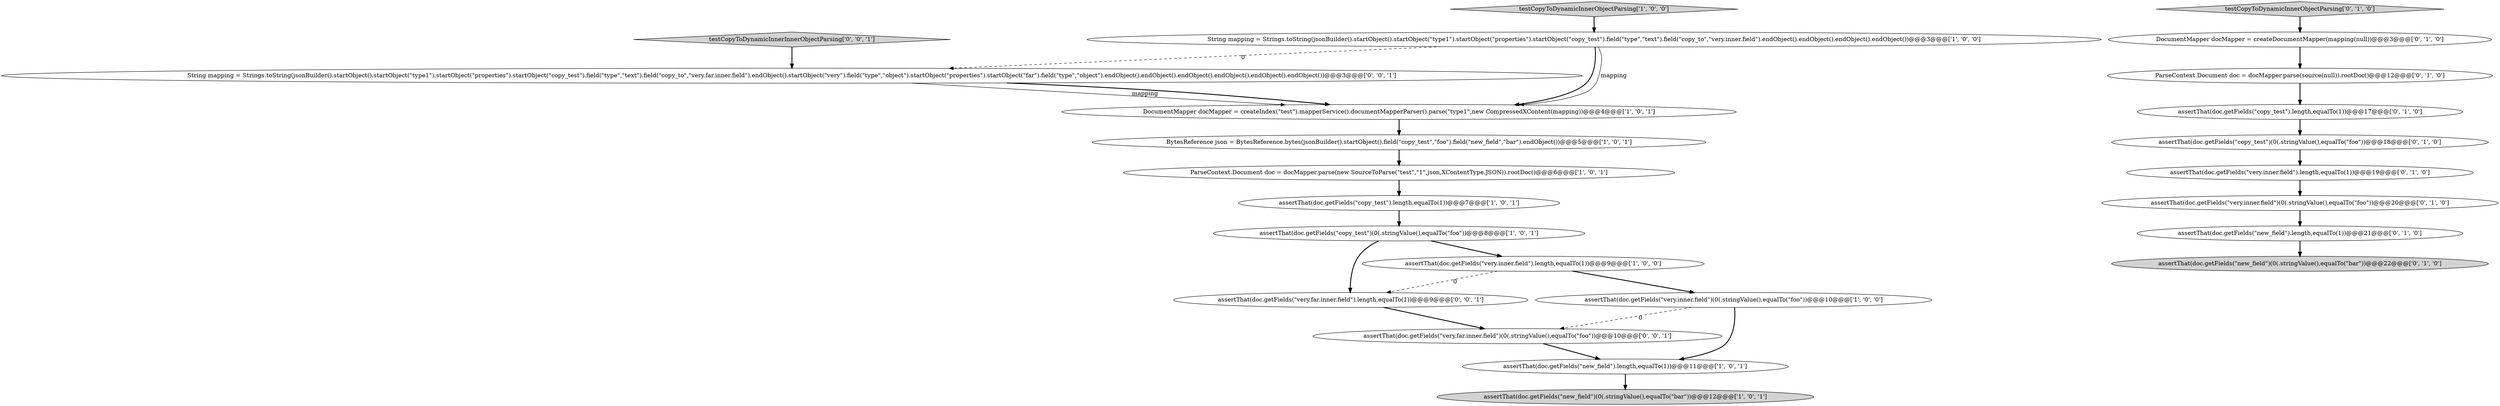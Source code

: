 digraph {
23 [style = filled, label = "assertThat(doc.getFields(\"very.far.inner.field\").length,equalTo(1))@@@9@@@['0', '0', '1']", fillcolor = white, shape = ellipse image = "AAA0AAABBB3BBB"];
14 [style = filled, label = "assertThat(doc.getFields(\"new_field\").length,equalTo(1))@@@21@@@['0', '1', '0']", fillcolor = white, shape = ellipse image = "AAA0AAABBB2BBB"];
19 [style = filled, label = "assertThat(doc.getFields(\"copy_test\")(0(.stringValue(),equalTo(\"foo\"))@@@18@@@['0', '1', '0']", fillcolor = white, shape = ellipse image = "AAA0AAABBB2BBB"];
20 [style = filled, label = "assertThat(doc.getFields(\"very.far.inner.field\")(0(.stringValue(),equalTo(\"foo\"))@@@10@@@['0', '0', '1']", fillcolor = white, shape = ellipse image = "AAA0AAABBB3BBB"];
0 [style = filled, label = "assertThat(doc.getFields(\"copy_test\").length,equalTo(1))@@@7@@@['1', '0', '1']", fillcolor = white, shape = ellipse image = "AAA0AAABBB1BBB"];
2 [style = filled, label = "assertThat(doc.getFields(\"very.inner.field\").length,equalTo(1))@@@9@@@['1', '0', '0']", fillcolor = white, shape = ellipse image = "AAA0AAABBB1BBB"];
17 [style = filled, label = "assertThat(doc.getFields(\"very.inner.field\").length,equalTo(1))@@@19@@@['0', '1', '0']", fillcolor = white, shape = ellipse image = "AAA0AAABBB2BBB"];
21 [style = filled, label = "String mapping = Strings.toString(jsonBuilder().startObject().startObject(\"type1\").startObject(\"properties\").startObject(\"copy_test\").field(\"type\",\"text\").field(\"copy_to\",\"very.far.inner.field\").endObject().startObject(\"very\").field(\"type\",\"object\").startObject(\"properties\").startObject(\"far\").field(\"type\",\"object\").endObject().endObject().endObject().endObject().endObject().endObject())@@@3@@@['0', '0', '1']", fillcolor = white, shape = ellipse image = "AAA0AAABBB3BBB"];
5 [style = filled, label = "assertThat(doc.getFields(\"new_field\")(0(.stringValue(),equalTo(\"bar\"))@@@12@@@['1', '0', '1']", fillcolor = lightgray, shape = ellipse image = "AAA0AAABBB1BBB"];
9 [style = filled, label = "assertThat(doc.getFields(\"copy_test\")(0(.stringValue(),equalTo(\"foo\"))@@@8@@@['1', '0', '1']", fillcolor = white, shape = ellipse image = "AAA0AAABBB1BBB"];
22 [style = filled, label = "testCopyToDynamicInnerInnerObjectParsing['0', '0', '1']", fillcolor = lightgray, shape = diamond image = "AAA0AAABBB3BBB"];
10 [style = filled, label = "assertThat(doc.getFields(\"new_field\").length,equalTo(1))@@@11@@@['1', '0', '1']", fillcolor = white, shape = ellipse image = "AAA0AAABBB1BBB"];
18 [style = filled, label = "DocumentMapper docMapper = createDocumentMapper(mapping(null))@@@3@@@['0', '1', '0']", fillcolor = white, shape = ellipse image = "AAA0AAABBB2BBB"];
3 [style = filled, label = "testCopyToDynamicInnerObjectParsing['1', '0', '0']", fillcolor = lightgray, shape = diamond image = "AAA0AAABBB1BBB"];
16 [style = filled, label = "assertThat(doc.getFields(\"new_field\")(0(.stringValue(),equalTo(\"bar\"))@@@22@@@['0', '1', '0']", fillcolor = lightgray, shape = ellipse image = "AAA0AAABBB2BBB"];
7 [style = filled, label = "assertThat(doc.getFields(\"very.inner.field\")(0(.stringValue(),equalTo(\"foo\"))@@@10@@@['1', '0', '0']", fillcolor = white, shape = ellipse image = "AAA0AAABBB1BBB"];
12 [style = filled, label = "testCopyToDynamicInnerObjectParsing['0', '1', '0']", fillcolor = lightgray, shape = diamond image = "AAA0AAABBB2BBB"];
11 [style = filled, label = "ParseContext.Document doc = docMapper.parse(source(null)).rootDoc()@@@12@@@['0', '1', '0']", fillcolor = white, shape = ellipse image = "AAA1AAABBB2BBB"];
8 [style = filled, label = "ParseContext.Document doc = docMapper.parse(new SourceToParse(\"test\",\"1\",json,XContentType.JSON)).rootDoc()@@@6@@@['1', '0', '1']", fillcolor = white, shape = ellipse image = "AAA0AAABBB1BBB"];
1 [style = filled, label = "DocumentMapper docMapper = createIndex(\"test\").mapperService().documentMapperParser().parse(\"type1\",new CompressedXContent(mapping))@@@4@@@['1', '0', '1']", fillcolor = white, shape = ellipse image = "AAA0AAABBB1BBB"];
13 [style = filled, label = "assertThat(doc.getFields(\"copy_test\").length,equalTo(1))@@@17@@@['0', '1', '0']", fillcolor = white, shape = ellipse image = "AAA0AAABBB2BBB"];
15 [style = filled, label = "assertThat(doc.getFields(\"very.inner.field\")(0(.stringValue(),equalTo(\"foo\"))@@@20@@@['0', '1', '0']", fillcolor = white, shape = ellipse image = "AAA0AAABBB2BBB"];
4 [style = filled, label = "String mapping = Strings.toString(jsonBuilder().startObject().startObject(\"type1\").startObject(\"properties\").startObject(\"copy_test\").field(\"type\",\"text\").field(\"copy_to\",\"very.inner.field\").endObject().endObject().endObject().endObject())@@@3@@@['1', '0', '0']", fillcolor = white, shape = ellipse image = "AAA0AAABBB1BBB"];
6 [style = filled, label = "BytesReference json = BytesReference.bytes(jsonBuilder().startObject().field(\"copy_test\",\"foo\").field(\"new_field\",\"bar\").endObject())@@@5@@@['1', '0', '1']", fillcolor = white, shape = ellipse image = "AAA0AAABBB1BBB"];
14->16 [style = bold, label=""];
13->19 [style = bold, label=""];
20->10 [style = bold, label=""];
8->0 [style = bold, label=""];
4->21 [style = dashed, label="0"];
7->10 [style = bold, label=""];
2->7 [style = bold, label=""];
7->20 [style = dashed, label="0"];
0->9 [style = bold, label=""];
9->2 [style = bold, label=""];
1->6 [style = bold, label=""];
6->8 [style = bold, label=""];
4->1 [style = bold, label=""];
21->1 [style = solid, label="mapping"];
17->15 [style = bold, label=""];
15->14 [style = bold, label=""];
23->20 [style = bold, label=""];
19->17 [style = bold, label=""];
12->18 [style = bold, label=""];
11->13 [style = bold, label=""];
2->23 [style = dashed, label="0"];
18->11 [style = bold, label=""];
9->23 [style = bold, label=""];
21->1 [style = bold, label=""];
22->21 [style = bold, label=""];
10->5 [style = bold, label=""];
3->4 [style = bold, label=""];
4->1 [style = solid, label="mapping"];
}
